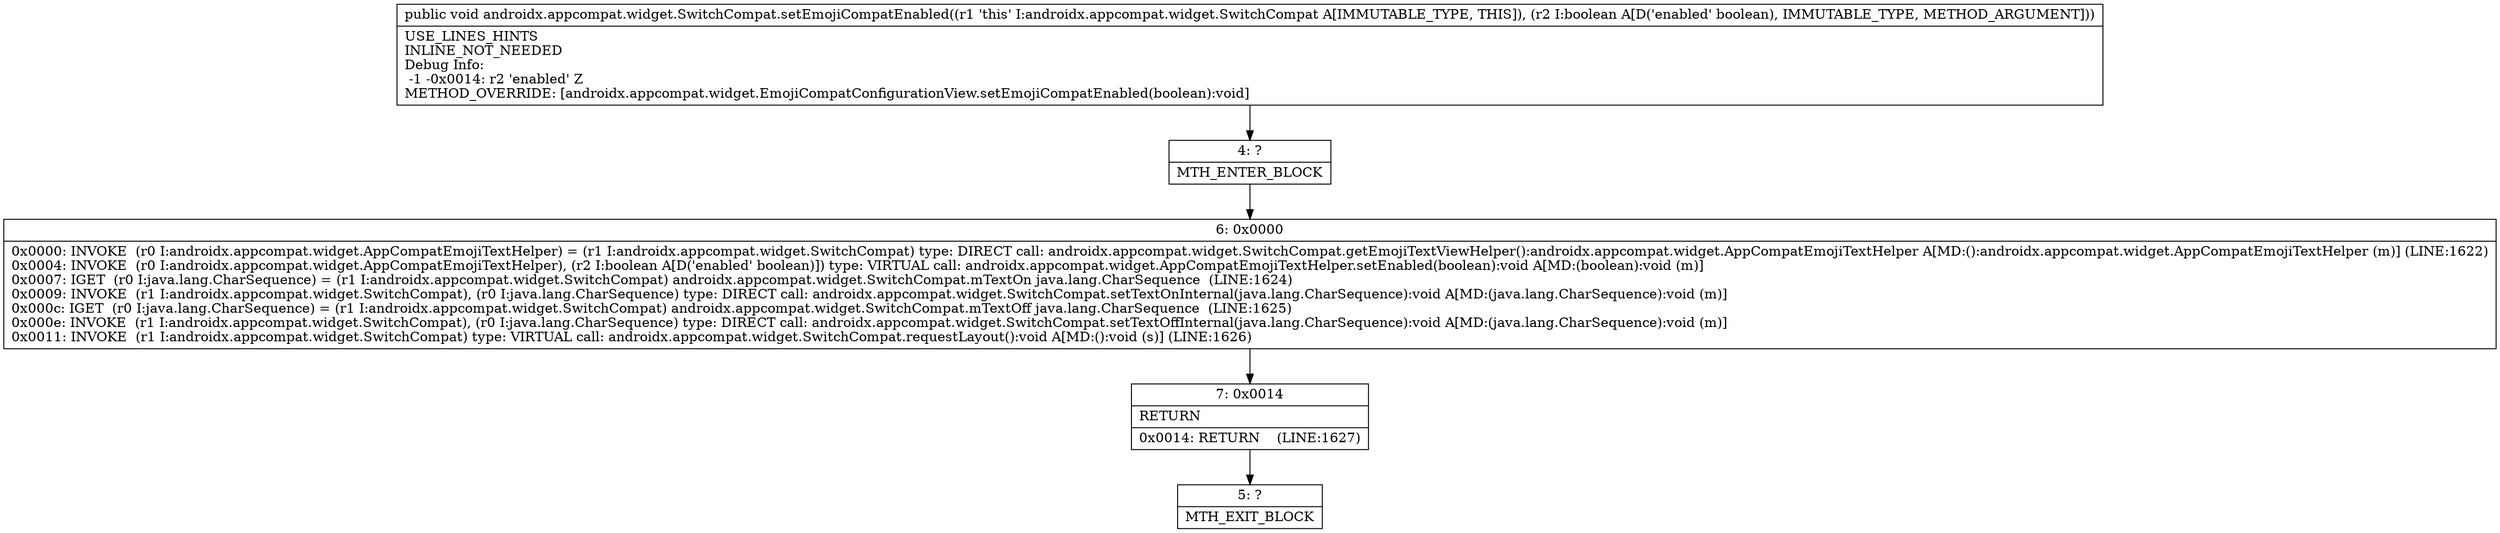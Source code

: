 digraph "CFG forandroidx.appcompat.widget.SwitchCompat.setEmojiCompatEnabled(Z)V" {
Node_4 [shape=record,label="{4\:\ ?|MTH_ENTER_BLOCK\l}"];
Node_6 [shape=record,label="{6\:\ 0x0000|0x0000: INVOKE  (r0 I:androidx.appcompat.widget.AppCompatEmojiTextHelper) = (r1 I:androidx.appcompat.widget.SwitchCompat) type: DIRECT call: androidx.appcompat.widget.SwitchCompat.getEmojiTextViewHelper():androidx.appcompat.widget.AppCompatEmojiTextHelper A[MD:():androidx.appcompat.widget.AppCompatEmojiTextHelper (m)] (LINE:1622)\l0x0004: INVOKE  (r0 I:androidx.appcompat.widget.AppCompatEmojiTextHelper), (r2 I:boolean A[D('enabled' boolean)]) type: VIRTUAL call: androidx.appcompat.widget.AppCompatEmojiTextHelper.setEnabled(boolean):void A[MD:(boolean):void (m)]\l0x0007: IGET  (r0 I:java.lang.CharSequence) = (r1 I:androidx.appcompat.widget.SwitchCompat) androidx.appcompat.widget.SwitchCompat.mTextOn java.lang.CharSequence  (LINE:1624)\l0x0009: INVOKE  (r1 I:androidx.appcompat.widget.SwitchCompat), (r0 I:java.lang.CharSequence) type: DIRECT call: androidx.appcompat.widget.SwitchCompat.setTextOnInternal(java.lang.CharSequence):void A[MD:(java.lang.CharSequence):void (m)]\l0x000c: IGET  (r0 I:java.lang.CharSequence) = (r1 I:androidx.appcompat.widget.SwitchCompat) androidx.appcompat.widget.SwitchCompat.mTextOff java.lang.CharSequence  (LINE:1625)\l0x000e: INVOKE  (r1 I:androidx.appcompat.widget.SwitchCompat), (r0 I:java.lang.CharSequence) type: DIRECT call: androidx.appcompat.widget.SwitchCompat.setTextOffInternal(java.lang.CharSequence):void A[MD:(java.lang.CharSequence):void (m)]\l0x0011: INVOKE  (r1 I:androidx.appcompat.widget.SwitchCompat) type: VIRTUAL call: androidx.appcompat.widget.SwitchCompat.requestLayout():void A[MD:():void (s)] (LINE:1626)\l}"];
Node_7 [shape=record,label="{7\:\ 0x0014|RETURN\l|0x0014: RETURN    (LINE:1627)\l}"];
Node_5 [shape=record,label="{5\:\ ?|MTH_EXIT_BLOCK\l}"];
MethodNode[shape=record,label="{public void androidx.appcompat.widget.SwitchCompat.setEmojiCompatEnabled((r1 'this' I:androidx.appcompat.widget.SwitchCompat A[IMMUTABLE_TYPE, THIS]), (r2 I:boolean A[D('enabled' boolean), IMMUTABLE_TYPE, METHOD_ARGUMENT]))  | USE_LINES_HINTS\lINLINE_NOT_NEEDED\lDebug Info:\l  \-1 \-0x0014: r2 'enabled' Z\lMETHOD_OVERRIDE: [androidx.appcompat.widget.EmojiCompatConfigurationView.setEmojiCompatEnabled(boolean):void]\l}"];
MethodNode -> Node_4;Node_4 -> Node_6;
Node_6 -> Node_7;
Node_7 -> Node_5;
}

